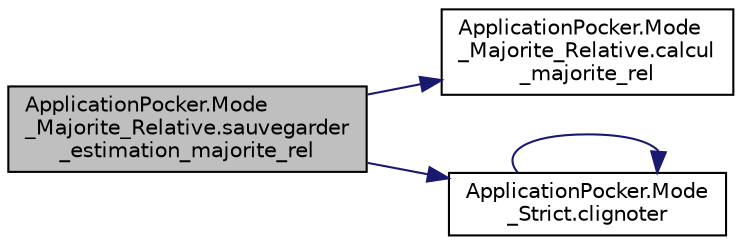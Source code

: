 digraph "ApplicationPocker.Mode_Majorite_Relative.sauvegarder_estimation_majorite_rel"
{
  edge [fontname="Helvetica",fontsize="10",labelfontname="Helvetica",labelfontsize="10"];
  node [fontname="Helvetica",fontsize="10",shape=record];
  rankdir="LR";
  Node22 [label="ApplicationPocker.Mode\l_Majorite_Relative.sauvegarder\l_estimation_majorite_rel",height=0.2,width=0.4,color="black", fillcolor="grey75", style="filled", fontcolor="black"];
  Node22 -> Node23 [color="midnightblue",fontsize="10",style="solid",fontname="Helvetica"];
  Node23 [label="ApplicationPocker.Mode\l_Majorite_Relative.calcul\l_majorite_rel",height=0.2,width=0.4,color="black", fillcolor="white", style="filled",URL="$class_application_pocker_1_1_mode___majorite___relative.html#af9bb1561520e05a2a3732f367caaf5d6"];
  Node22 -> Node24 [color="midnightblue",fontsize="10",style="solid",fontname="Helvetica"];
  Node24 [label="ApplicationPocker.Mode\l_Strict.clignoter",height=0.2,width=0.4,color="black", fillcolor="white", style="filled",URL="$class_application_pocker_1_1_mode___strict.html#a843a41abde8f3149546359546840d74a"];
  Node24 -> Node24 [color="midnightblue",fontsize="10",style="solid",fontname="Helvetica"];
}
